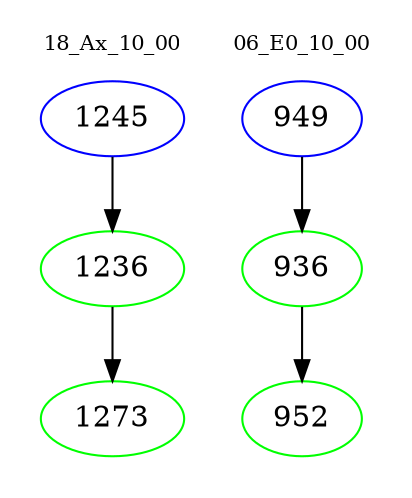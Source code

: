 digraph{
subgraph cluster_0 {
color = white
label = "18_Ax_10_00";
fontsize=10;
T0_1245 [label="1245", color="blue"]
T0_1245 -> T0_1236 [color="black"]
T0_1236 [label="1236", color="green"]
T0_1236 -> T0_1273 [color="black"]
T0_1273 [label="1273", color="green"]
}
subgraph cluster_1 {
color = white
label = "06_E0_10_00";
fontsize=10;
T1_949 [label="949", color="blue"]
T1_949 -> T1_936 [color="black"]
T1_936 [label="936", color="green"]
T1_936 -> T1_952 [color="black"]
T1_952 [label="952", color="green"]
}
}
